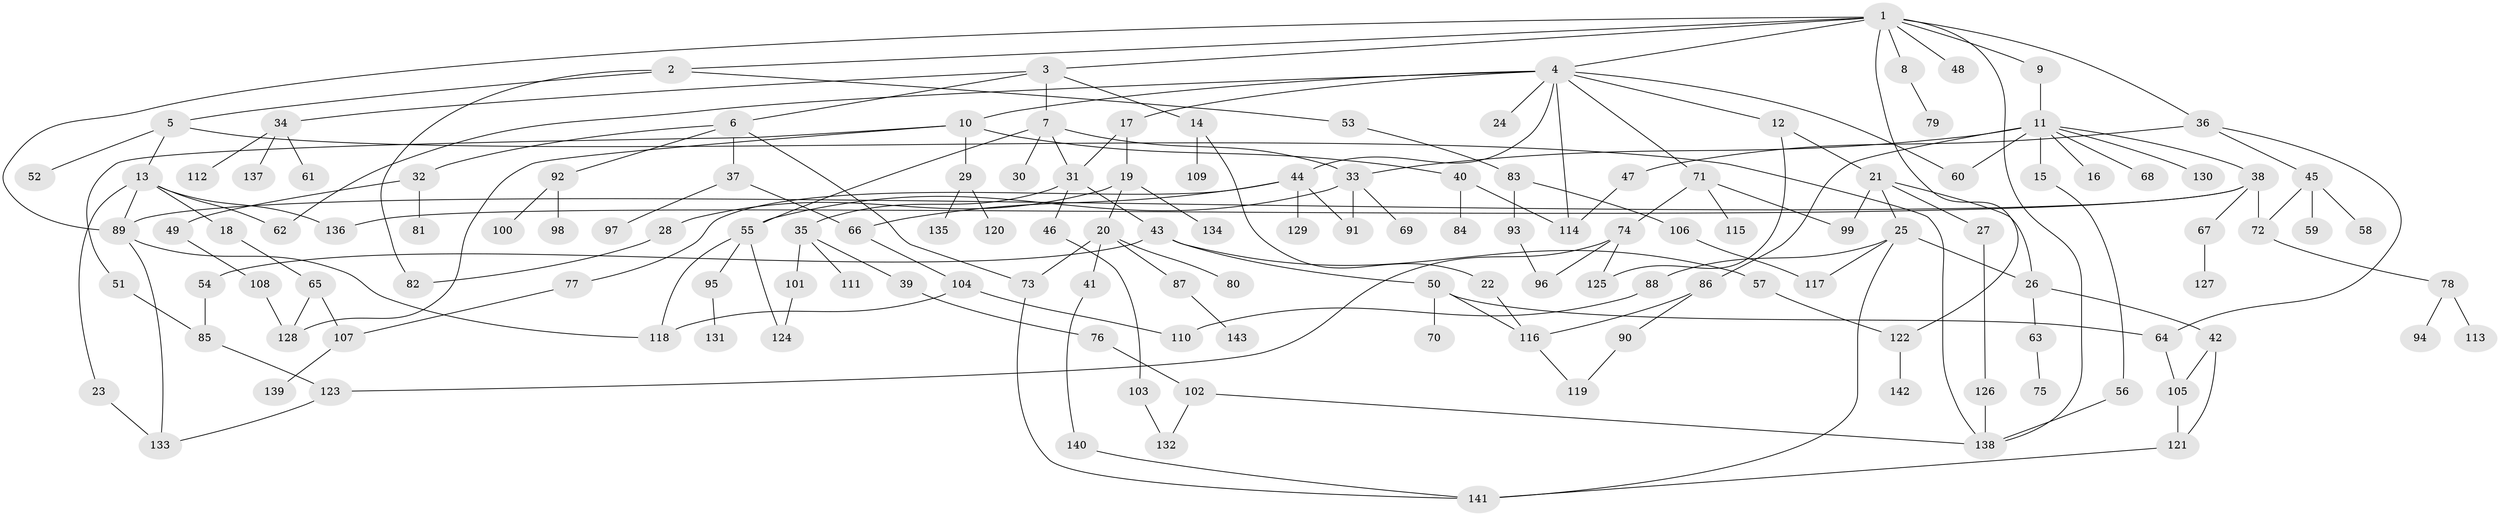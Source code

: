// Generated by graph-tools (version 1.1) at 2025/49/03/09/25 03:49:15]
// undirected, 143 vertices, 188 edges
graph export_dot {
graph [start="1"]
  node [color=gray90,style=filled];
  1;
  2;
  3;
  4;
  5;
  6;
  7;
  8;
  9;
  10;
  11;
  12;
  13;
  14;
  15;
  16;
  17;
  18;
  19;
  20;
  21;
  22;
  23;
  24;
  25;
  26;
  27;
  28;
  29;
  30;
  31;
  32;
  33;
  34;
  35;
  36;
  37;
  38;
  39;
  40;
  41;
  42;
  43;
  44;
  45;
  46;
  47;
  48;
  49;
  50;
  51;
  52;
  53;
  54;
  55;
  56;
  57;
  58;
  59;
  60;
  61;
  62;
  63;
  64;
  65;
  66;
  67;
  68;
  69;
  70;
  71;
  72;
  73;
  74;
  75;
  76;
  77;
  78;
  79;
  80;
  81;
  82;
  83;
  84;
  85;
  86;
  87;
  88;
  89;
  90;
  91;
  92;
  93;
  94;
  95;
  96;
  97;
  98;
  99;
  100;
  101;
  102;
  103;
  104;
  105;
  106;
  107;
  108;
  109;
  110;
  111;
  112;
  113;
  114;
  115;
  116;
  117;
  118;
  119;
  120;
  121;
  122;
  123;
  124;
  125;
  126;
  127;
  128;
  129;
  130;
  131;
  132;
  133;
  134;
  135;
  136;
  137;
  138;
  139;
  140;
  141;
  142;
  143;
  1 -- 2;
  1 -- 3;
  1 -- 4;
  1 -- 8;
  1 -- 9;
  1 -- 36;
  1 -- 48;
  1 -- 122;
  1 -- 89;
  1 -- 138;
  2 -- 5;
  2 -- 53;
  2 -- 82;
  3 -- 6;
  3 -- 7;
  3 -- 14;
  3 -- 34;
  4 -- 10;
  4 -- 12;
  4 -- 17;
  4 -- 24;
  4 -- 44;
  4 -- 60;
  4 -- 71;
  4 -- 62;
  4 -- 114;
  5 -- 13;
  5 -- 52;
  5 -- 138;
  6 -- 32;
  6 -- 37;
  6 -- 92;
  6 -- 73;
  7 -- 30;
  7 -- 31;
  7 -- 33;
  7 -- 55;
  8 -- 79;
  9 -- 11;
  10 -- 29;
  10 -- 40;
  10 -- 51;
  10 -- 128;
  11 -- 15;
  11 -- 16;
  11 -- 33;
  11 -- 38;
  11 -- 68;
  11 -- 86;
  11 -- 130;
  11 -- 60;
  12 -- 21;
  12 -- 125;
  13 -- 18;
  13 -- 23;
  13 -- 62;
  13 -- 89;
  13 -- 136;
  14 -- 22;
  14 -- 109;
  15 -- 56;
  17 -- 19;
  17 -- 31;
  18 -- 65;
  19 -- 20;
  19 -- 28;
  19 -- 134;
  20 -- 41;
  20 -- 73;
  20 -- 80;
  20 -- 87;
  21 -- 25;
  21 -- 26;
  21 -- 27;
  21 -- 99;
  22 -- 116;
  23 -- 133;
  25 -- 88;
  25 -- 117;
  25 -- 26;
  25 -- 141;
  26 -- 42;
  26 -- 63;
  27 -- 126;
  28 -- 82;
  29 -- 120;
  29 -- 135;
  31 -- 35;
  31 -- 43;
  31 -- 46;
  32 -- 49;
  32 -- 81;
  33 -- 55;
  33 -- 69;
  33 -- 91;
  34 -- 61;
  34 -- 112;
  34 -- 137;
  35 -- 39;
  35 -- 101;
  35 -- 111;
  36 -- 45;
  36 -- 47;
  36 -- 64;
  37 -- 97;
  37 -- 66;
  38 -- 67;
  38 -- 72;
  38 -- 136;
  38 -- 89;
  39 -- 76;
  40 -- 84;
  40 -- 114;
  41 -- 140;
  42 -- 105;
  42 -- 121;
  43 -- 50;
  43 -- 54;
  43 -- 57;
  44 -- 66;
  44 -- 77;
  44 -- 129;
  44 -- 91;
  45 -- 58;
  45 -- 59;
  45 -- 72;
  46 -- 103;
  47 -- 114;
  49 -- 108;
  50 -- 70;
  50 -- 64;
  50 -- 116;
  51 -- 85;
  53 -- 83;
  54 -- 85;
  55 -- 95;
  55 -- 118;
  55 -- 124;
  56 -- 138;
  57 -- 122;
  63 -- 75;
  64 -- 105;
  65 -- 107;
  65 -- 128;
  66 -- 104;
  67 -- 127;
  71 -- 74;
  71 -- 99;
  71 -- 115;
  72 -- 78;
  73 -- 141;
  74 -- 123;
  74 -- 125;
  74 -- 96;
  76 -- 102;
  77 -- 107;
  78 -- 94;
  78 -- 113;
  83 -- 93;
  83 -- 106;
  85 -- 123;
  86 -- 90;
  86 -- 116;
  87 -- 143;
  88 -- 110;
  89 -- 118;
  89 -- 133;
  90 -- 119;
  92 -- 98;
  92 -- 100;
  93 -- 96;
  95 -- 131;
  101 -- 124;
  102 -- 132;
  102 -- 138;
  103 -- 132;
  104 -- 110;
  104 -- 118;
  105 -- 121;
  106 -- 117;
  107 -- 139;
  108 -- 128;
  116 -- 119;
  121 -- 141;
  122 -- 142;
  123 -- 133;
  126 -- 138;
  140 -- 141;
}
